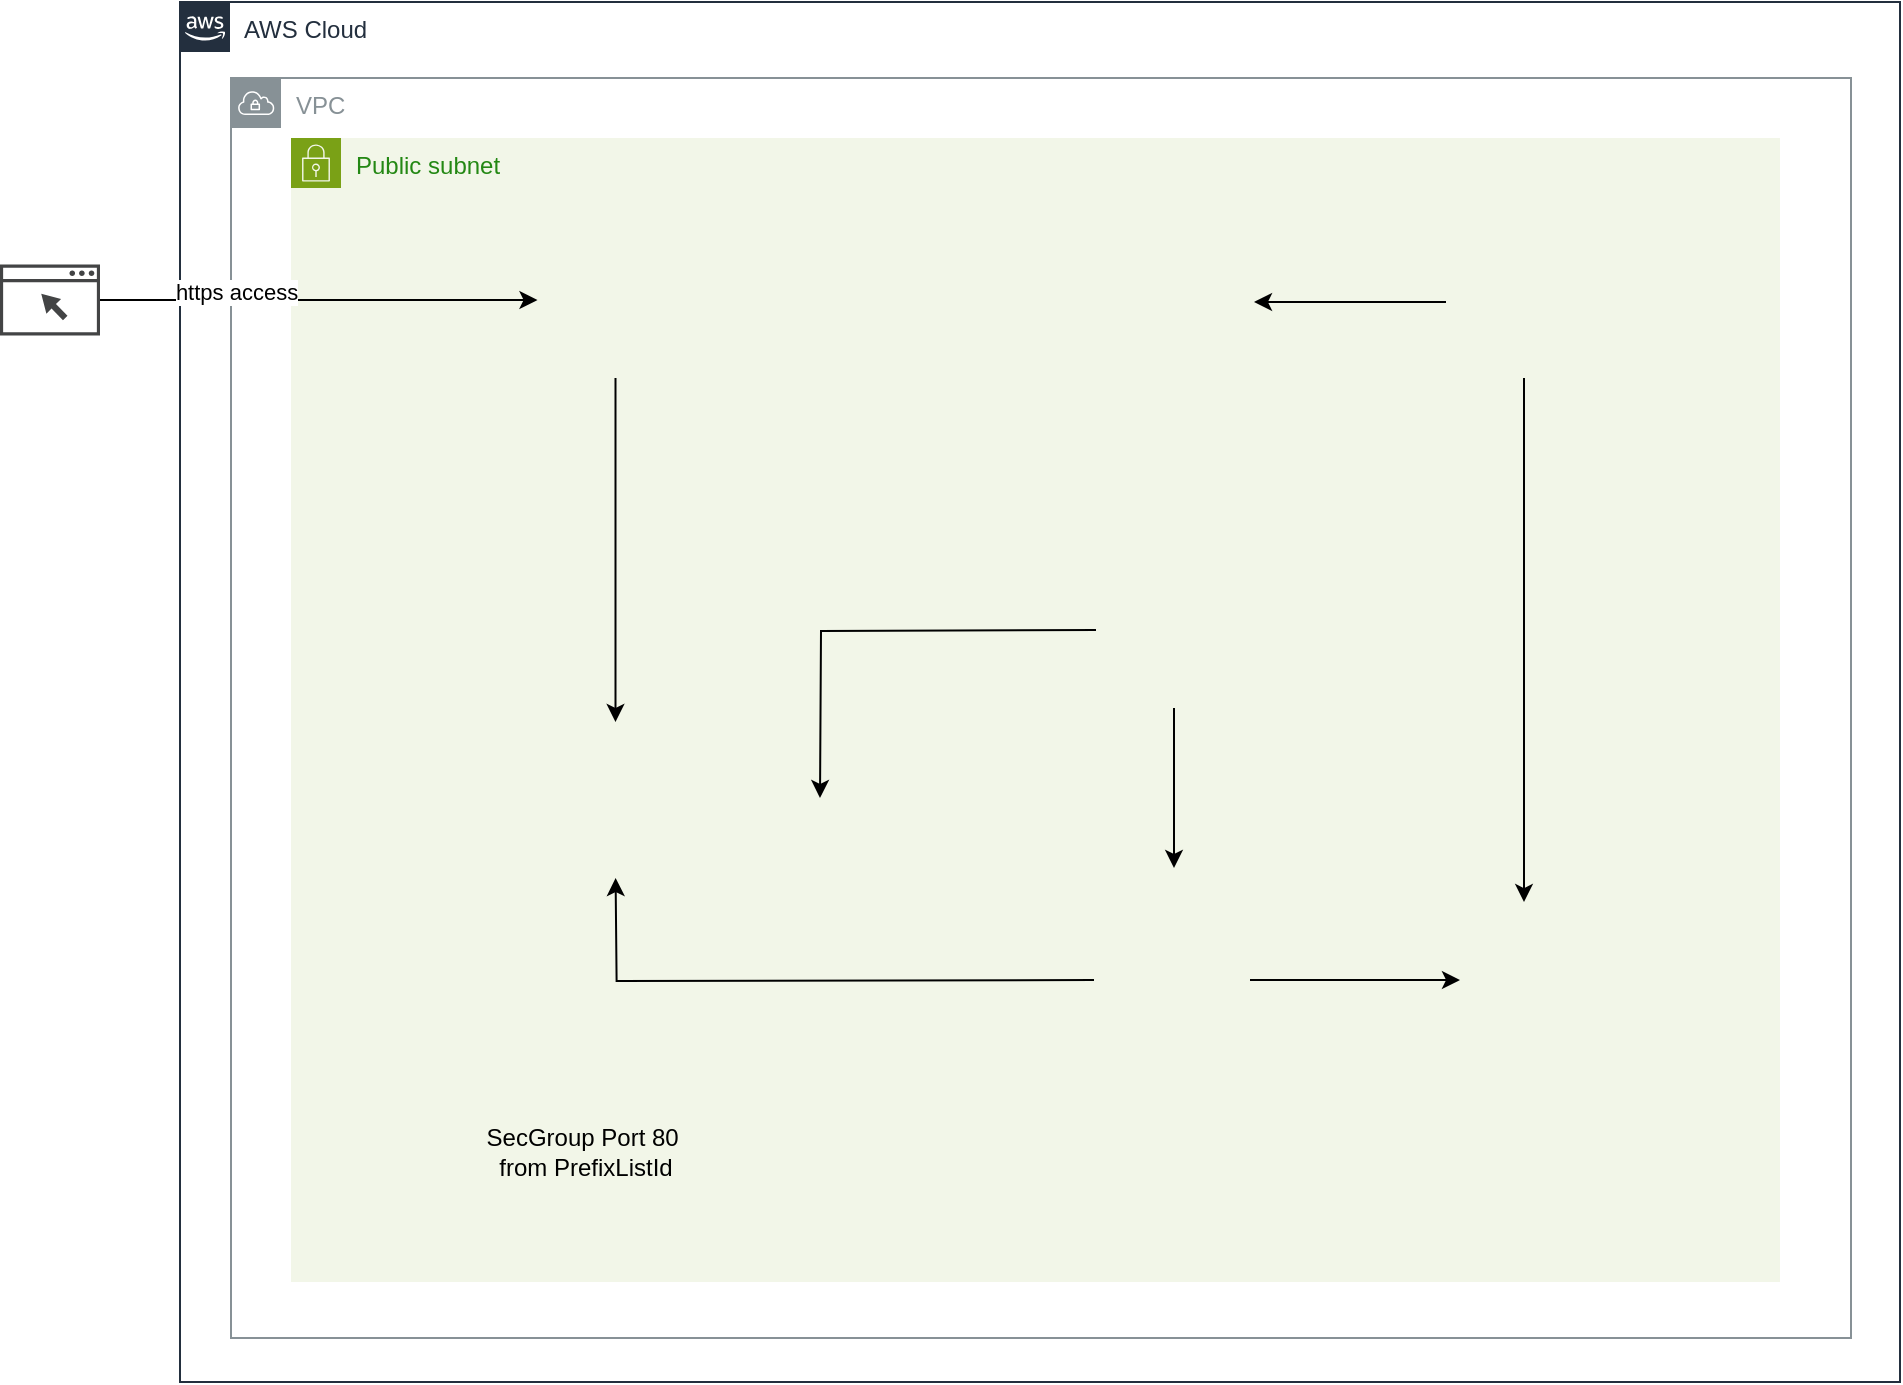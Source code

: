 <mxfile>
    <diagram id="Ht1M8jgEwFfnCIfOTk4-" name="Page-1">
        <mxGraphModel dx="2147" dy="364" grid="1" gridSize="10" guides="1" tooltips="1" connect="1" arrows="1" fold="1" page="1" pageScale="1" pageWidth="1169" pageHeight="827" math="0" shadow="0">
            <root>
                <mxCell id="0"/>
                <mxCell id="1" parent="0"/>
                <mxCell id="UEzPUAAOIrF-is8g5C7q-74" value="AWS Cloud" style="points=[[0,0],[0.25,0],[0.5,0],[0.75,0],[1,0],[1,0.25],[1,0.5],[1,0.75],[1,1],[0.75,1],[0.5,1],[0.25,1],[0,1],[0,0.75],[0,0.5],[0,0.25]];outlineConnect=0;gradientColor=none;html=1;whiteSpace=wrap;fontSize=12;fontStyle=0;shape=mxgraph.aws4.group;grIcon=mxgraph.aws4.group_aws_cloud_alt;strokeColor=#232F3E;fillColor=none;verticalAlign=top;align=left;spacingLeft=30;fontColor=#232F3E;dashed=0;labelBackgroundColor=#ffffff;container=1;pointerEvents=0;collapsible=0;recursiveResize=0;" parent="1" vertex="1">
                    <mxGeometry x="70" y="100" width="860" height="690" as="geometry"/>
                </mxCell>
                <mxCell id="1NWmoB_3eEeEF4lO7WTZ-13" value="Public subnet" style="points=[[0,0],[0.25,0],[0.5,0],[0.75,0],[1,0],[1,0.25],[1,0.5],[1,0.75],[1,1],[0.75,1],[0.5,1],[0.25,1],[0,1],[0,0.75],[0,0.5],[0,0.25]];outlineConnect=0;gradientColor=none;html=1;whiteSpace=wrap;fontSize=12;fontStyle=0;container=1;pointerEvents=0;collapsible=0;recursiveResize=0;shape=mxgraph.aws4.group;grIcon=mxgraph.aws4.group_security_group;grStroke=0;strokeColor=#7AA116;fillColor=#F2F6E8;verticalAlign=top;align=left;spacingLeft=30;fontColor=#248814;dashed=0;" parent="UEzPUAAOIrF-is8g5C7q-74" vertex="1">
                    <mxGeometry x="55.5" y="68" width="744.5" height="572" as="geometry"/>
                </mxCell>
                <mxCell id="1NWmoB_3eEeEF4lO7WTZ-1" value="VPC" style="sketch=0;outlineConnect=0;gradientColor=none;html=1;whiteSpace=wrap;fontSize=12;fontStyle=0;shape=mxgraph.aws4.group;grIcon=mxgraph.aws4.group_vpc;strokeColor=#879196;fillColor=none;verticalAlign=top;align=left;spacingLeft=30;fontColor=#879196;dashed=0;" parent="1NWmoB_3eEeEF4lO7WTZ-13" vertex="1">
                    <mxGeometry x="-30" y="-30" width="810" height="630" as="geometry"/>
                </mxCell>
                <mxCell id="1NWmoB_3eEeEF4lO7WTZ-16" value="" style="edgeStyle=orthogonalEdgeStyle;rounded=0;orthogonalLoop=1;jettySize=auto;html=1;" parent="1NWmoB_3eEeEF4lO7WTZ-13" edge="1">
                    <mxGeometry relative="1" as="geometry">
                        <mxPoint x="402.5" y="246" as="sourcePoint"/>
                        <mxPoint x="264.5" y="330" as="targetPoint"/>
                    </mxGeometry>
                </mxCell>
                <mxCell id="3" value="" style="edgeStyle=none;html=1;" edge="1" parent="1NWmoB_3eEeEF4lO7WTZ-13">
                    <mxGeometry relative="1" as="geometry">
                        <mxPoint x="441.5" y="285" as="sourcePoint"/>
                        <mxPoint x="441.5" y="365" as="targetPoint"/>
                    </mxGeometry>
                </mxCell>
                <mxCell id="1NWmoB_3eEeEF4lO7WTZ-31" value="" style="edgeStyle=orthogonalEdgeStyle;rounded=0;orthogonalLoop=1;jettySize=auto;html=1;" parent="1NWmoB_3eEeEF4lO7WTZ-13" edge="1">
                    <mxGeometry relative="1" as="geometry">
                        <mxPoint x="616.5" y="120" as="sourcePoint"/>
                        <mxPoint x="616.5" y="382.024" as="targetPoint"/>
                    </mxGeometry>
                </mxCell>
                <mxCell id="1NWmoB_3eEeEF4lO7WTZ-33" value="" style="edgeStyle=orthogonalEdgeStyle;rounded=0;orthogonalLoop=1;jettySize=auto;html=1;" parent="1NWmoB_3eEeEF4lO7WTZ-13" edge="1">
                    <mxGeometry relative="1" as="geometry">
                        <Array as="points">
                            <mxPoint x="525" y="82"/>
                            <mxPoint x="525" y="82"/>
                        </Array>
                        <mxPoint x="577.5" y="82" as="sourcePoint"/>
                        <mxPoint x="481.5" y="82" as="targetPoint"/>
                    </mxGeometry>
                </mxCell>
                <mxCell id="1NWmoB_3eEeEF4lO7WTZ-23" value="" style="edgeStyle=orthogonalEdgeStyle;rounded=0;orthogonalLoop=1;jettySize=auto;html=1;" parent="1NWmoB_3eEeEF4lO7WTZ-13" edge="1">
                    <mxGeometry relative="1" as="geometry">
                        <mxPoint x="162.25" y="120" as="sourcePoint"/>
                        <mxPoint x="162.25" y="292" as="targetPoint"/>
                    </mxGeometry>
                </mxCell>
                <mxCell id="1NWmoB_3eEeEF4lO7WTZ-27" value="" style="edgeStyle=orthogonalEdgeStyle;rounded=0;orthogonalLoop=1;jettySize=auto;html=1;" parent="1NWmoB_3eEeEF4lO7WTZ-13" edge="1">
                    <mxGeometry relative="1" as="geometry">
                        <mxPoint x="479.5" y="421" as="sourcePoint"/>
                        <mxPoint x="584.5" y="421" as="targetPoint"/>
                    </mxGeometry>
                </mxCell>
                <mxCell id="1NWmoB_3eEeEF4lO7WTZ-21" value="&lt;span style=&quot;text-wrap-mode: nowrap;&quot;&gt;SecGroup Port 80&amp;nbsp;&lt;/span&gt;&lt;br style=&quot;padding: 0px; margin: 0px; text-wrap-mode: nowrap;&quot;&gt;&lt;span style=&quot;text-wrap-mode: nowrap;&quot;&gt;from PrefixListId&lt;/span&gt;" style="text;html=1;align=center;verticalAlign=middle;whiteSpace=wrap;rounded=0;" parent="1NWmoB_3eEeEF4lO7WTZ-13" vertex="1">
                    <mxGeometry x="93.5" y="492" width="107.75" height="30" as="geometry"/>
                </mxCell>
                <mxCell id="1NWmoB_3eEeEF4lO7WTZ-36" value="" style="edgeStyle=orthogonalEdgeStyle;rounded=0;orthogonalLoop=1;jettySize=auto;html=1;" parent="1NWmoB_3eEeEF4lO7WTZ-13" edge="1">
                    <mxGeometry relative="1" as="geometry">
                        <mxPoint x="401.5" y="421" as="sourcePoint"/>
                        <mxPoint x="162.3" y="370" as="targetPoint"/>
                    </mxGeometry>
                </mxCell>
                <mxCell id="1NWmoB_3eEeEF4lO7WTZ-14" value="" style="sketch=0;pointerEvents=1;shadow=0;dashed=0;html=1;strokeColor=none;fillColor=#434445;aspect=fixed;labelPosition=center;verticalLabelPosition=bottom;verticalAlign=top;align=center;outlineConnect=0;shape=mxgraph.vvd.web_browser;" parent="1" vertex="1">
                    <mxGeometry x="-20" y="231.25" width="50" height="35.5" as="geometry"/>
                </mxCell>
                <mxCell id="1NWmoB_3eEeEF4lO7WTZ-15" value="" style="edgeStyle=orthogonalEdgeStyle;rounded=0;orthogonalLoop=1;jettySize=auto;html=1;" parent="1" source="1NWmoB_3eEeEF4lO7WTZ-14" edge="1">
                    <mxGeometry relative="1" as="geometry">
                        <mxPoint x="248.75" y="249" as="targetPoint"/>
                    </mxGeometry>
                </mxCell>
                <mxCell id="1NWmoB_3eEeEF4lO7WTZ-29" value="https access" style="edgeLabel;html=1;align=center;verticalAlign=middle;resizable=0;points=[];" parent="1NWmoB_3eEeEF4lO7WTZ-15" vertex="1" connectable="0">
                    <mxGeometry x="-0.385" y="4" relative="1" as="geometry">
                        <mxPoint as="offset"/>
                    </mxGeometry>
                </mxCell>
            </root>
        </mxGraphModel>
    </diagram>
</mxfile>